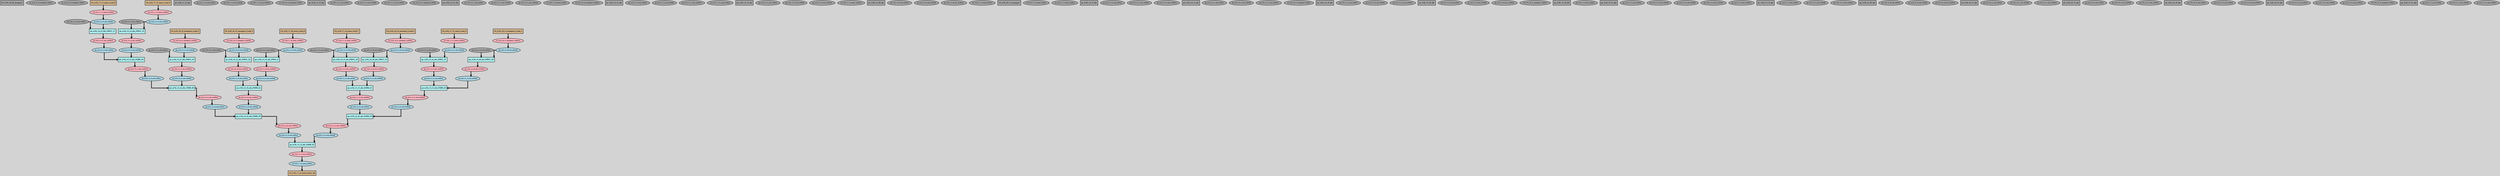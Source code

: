 digraph {
graph [bgcolor=lightgray];
 node [style=filled, fontname="times-bold", penwidth=2];
 edge [penwidth=4]; 
 splines=ortho;
LS_w32_c0_r0_memport [shape="rectangle" width=0.5 fontsize=12 fillcolor="#A9A9A9" pos="0,0!"]
LS_w32_c0_r0_memport_inPinA [shape="oval" width=0.1 fontsize=10 fillcolor="#A9A9A9" pos="-1.3,1.3!"]
LS_w32_c0_r3_memport_inPinA [shape="oval" width=0.1 fontsize=10 fillcolor="#A9A9A9" pos="-1.3,19.3!"]
pe_w32_c1_r3_alu_FADD_25 [shape="rectangle" width=0.5 fontsize=12 fillcolor="#AFEEEE" pos="6,18!"]
pe_w32_c1_r3_alu_inPinA [shape="oval" width=0.1 fontsize=10 fillcolor="#ADD8E6" pos="4.7,19.3!"]
pe_w32_c1_r3_alu_inPinB [shape="oval" width=0.1 fontsize=10 fillcolor="#ADD8E6" pos="7.3,19.3!"]
pe_w32_c1_r3_alu_outPinA [shape="oval" width=0.1 fontsize=10 fillcolor="#FFB6C1" pos="6,16!"]
LS_w32_c0_r3_memport_outPinA [shape="oval" width=0.1 fontsize=10 fillcolor="#FFB6C1" pos="0,16!"]
LS_w32_c0_r4_memport_Load_5 [shape="rectangle" width=0.5 fontsize=12 fillcolor="#D2B48C" pos="0,24!"]
pe_w32_c1_r4_alu [shape="rectangle" width=0.5 fontsize=12 fillcolor="#A9A9A9" pos="6,24!"]
pe_w32_c1_r4_alu_inPinA [shape="oval" width=0.1 fontsize=10 fillcolor="#A9A9A9" pos="4.7,25.3!"]
pe_w32_c1_r4_alu_inPinB [shape="oval" width=0.1 fontsize=10 fillcolor="#A9A9A9" pos="7.3,25.3!"]
pe_w32_c1_r4_alu_outPinA [shape="oval" width=0.1 fontsize=10 fillcolor="#A9A9A9" pos="6,22!"]
LS_w32_c0_r4_memport_inPinA [shape="oval" width=0.1 fontsize=10 fillcolor="#A9A9A9" pos="-1.3,25.3!"]
LS_w32_c0_r4_memport_outPinA [shape="oval" width=0.1 fontsize=10 fillcolor="#FFB6C1" pos="0,22!"]
pe_w32_c1_r5_alu [shape="rectangle" width=0.5 fontsize=12 fillcolor="#A9A9A9" pos="6,30!"]
pe_w32_c1_r5_alu_inPinA [shape="oval" width=0.1 fontsize=10 fillcolor="#A9A9A9" pos="4.7,31.3!"]
pe_w32_c1_r5_alu_inPinB [shape="oval" width=0.1 fontsize=10 fillcolor="#A9A9A9" pos="7.3,31.3!"]
pe_w32_c1_r5_alu_outPinA [shape="oval" width=0.1 fontsize=10 fillcolor="#A9A9A9" pos="6,28!"]
LS_w32_c0_r5_memport_Load_3 [shape="rectangle" width=0.5 fontsize=12 fillcolor="#D2B48C" pos="0,30!"]
pe_w32_c2_r0_alu_FMUL_13 [shape="rectangle" width=0.5 fontsize=12 fillcolor="#AFEEEE" pos="12,0!"]
pe_w32_c2_r0_alu_inPinA [shape="oval" width=0.1 fontsize=10 fillcolor="#A9A9A9" pos="10.7,1.3!"]
LS_w32_c0_r5_memport_inPinA [shape="oval" width=0.1 fontsize=10 fillcolor="#A9A9A9" pos="-1.3,31.3!"]
pe_w32_c2_r0_alu_inPinB [shape="oval" width=0.1 fontsize=10 fillcolor="#ADD8E6" pos="13.3,1.3!"]
pe_w32_c2_r0_alu_outPinA [shape="oval" width=0.1 fontsize=10 fillcolor="#FFB6C1" pos="12,-2!"]
LS_w32_c0_r5_memport_outPinA [shape="oval" width=0.1 fontsize=10 fillcolor="#FFB6C1" pos="0,28!"]
pe_w32_c2_r1_alu [shape="rectangle" width=0.5 fontsize=12 fillcolor="#A9A9A9" pos="12,6!"]
pe_w32_c2_r1_alu_inPinA [shape="oval" width=0.1 fontsize=10 fillcolor="#A9A9A9" pos="10.7,7.3!"]
pe_w32_c2_r1_alu_inPinB [shape="oval" width=0.1 fontsize=10 fillcolor="#A9A9A9" pos="13.3,7.3!"]
pe_w32_c2_r1_alu_outPinA [shape="oval" width=0.1 fontsize=10 fillcolor="#A9A9A9" pos="12,4!"]
LS_w32_c7_r0_mem_Load_0 [shape="rectangle" width=0.5 fontsize=12 fillcolor="#D2B48C" pos="42,0!"]
LS_w32_c7_r0_mem_inPinA [shape="oval" width=0.1 fontsize=10 fillcolor="#A9A9A9" pos="40.7,1.3!"]
pe_w32_c2_r2_alu_FADD_19 [shape="rectangle" width=0.5 fontsize=12 fillcolor="#AFEEEE" pos="12,12!"]
pe_w32_c2_r2_alu_inPinA [shape="oval" width=0.1 fontsize=10 fillcolor="#ADD8E6" pos="10.7,13.3!"]
pe_w32_c2_r2_alu_inPinB [shape="oval" width=0.1 fontsize=10 fillcolor="#ADD8E6" pos="13.3,13.3!"]
pe_w32_c2_r2_alu_outPinA [shape="oval" width=0.1 fontsize=10 fillcolor="#FFB6C1" pos="12,10!"]
LS_w32_c0_r0_memport_outPinA [shape="oval" width=0.1 fontsize=10 fillcolor="#A9A9A9" pos="0,-2!"]
LS_w32_c7_r0_mem_outPinA [shape="oval" width=0.1 fontsize=10 fillcolor="#FFB6C1" pos="42,-2!"]
LS_w32_c7_r1_mem_Load_2 [shape="rectangle" width=0.5 fontsize=12 fillcolor="#D2B48C" pos="42,6!"]
pe_w32_c2_r3_alu [shape="rectangle" width=0.5 fontsize=12 fillcolor="#A9A9A9" pos="12,18!"]
pe_w32_c2_r3_alu_inPinA [shape="oval" width=0.1 fontsize=10 fillcolor="#A9A9A9" pos="10.7,19.3!"]
pe_w32_c2_r3_alu_inPinB [shape="oval" width=0.1 fontsize=10 fillcolor="#A9A9A9" pos="13.3,19.3!"]
pe_w32_c2_r3_alu_outPinA [shape="oval" width=0.1 fontsize=10 fillcolor="#A9A9A9" pos="12,16!"]
LS_w32_c7_r1_mem_inPinA [shape="oval" width=0.1 fontsize=10 fillcolor="#A9A9A9" pos="40.7,7.3!"]
LS_w32_c7_r1_mem_outPinA [shape="oval" width=0.1 fontsize=10 fillcolor="#FFB6C1" pos="42,4!"]
pe_w32_c2_r4_alu_FADD_18 [shape="rectangle" width=0.5 fontsize=12 fillcolor="#AFEEEE" pos="12,24!"]
pe_w32_c2_r4_alu_inPinA [shape="oval" width=0.1 fontsize=10 fillcolor="#ADD8E6" pos="10.7,25.3!"]
pe_w32_c2_r4_alu_inPinB [shape="oval" width=0.1 fontsize=10 fillcolor="#ADD8E6" pos="13.3,25.3!"]
pe_w32_c2_r4_alu_outPinA [shape="oval" width=0.1 fontsize=10 fillcolor="#FFB6C1" pos="12,22!"]
LS_w32_c7_r2_mem_Store_26 [shape="rectangle" width=0.5 fontsize=12 fillcolor="#D2B48C" pos="42,12!"]
pe_w32_c2_r5_alu [shape="rectangle" width=0.5 fontsize=12 fillcolor="#A9A9A9" pos="12,30!"]
pe_w32_c2_r5_alu_inPinA [shape="oval" width=0.1 fontsize=10 fillcolor="#A9A9A9" pos="10.7,31.3!"]
LS_w32_c7_r2_mem_inPinA [shape="oval" width=0.1 fontsize=10 fillcolor="#ADD8E6" pos="40.7,13.3!"]
pe_w32_c2_r5_alu_inPinB [shape="oval" width=0.1 fontsize=10 fillcolor="#A9A9A9" pos="13.3,31.3!"]
pe_w32_c2_r5_alu_outPinA [shape="oval" width=0.1 fontsize=10 fillcolor="#A9A9A9" pos="12,28!"]
LS_w32_c7_r2_mem_outPinA [shape="oval" width=0.1 fontsize=10 fillcolor="#A9A9A9" pos="42,10!"]
pe_w32_c3_r0_alu [shape="rectangle" width=0.5 fontsize=12 fillcolor="#A9A9A9" pos="18,0!"]
pe_w32_c3_r0_alu_inPinA [shape="oval" width=0.1 fontsize=10 fillcolor="#A9A9A9" pos="16.7,1.3!"]
pe_w32_c3_r0_alu_inPinB [shape="oval" width=0.1 fontsize=10 fillcolor="#A9A9A9" pos="19.3,1.3!"]
pe_w32_c3_r0_alu_outPinA [shape="oval" width=0.1 fontsize=10 fillcolor="#A9A9A9" pos="18,-2!"]
LS_w32_c7_r3_mem_Load_8 [shape="rectangle" width=0.5 fontsize=12 fillcolor="#D2B48C" pos="42,18!"]
LS_w32_c7_r3_mem_inPinA [shape="oval" width=0.1 fontsize=10 fillcolor="#A9A9A9" pos="40.7,19.3!"]
pe_w32_c3_r1_alu_FADD_23 [shape="rectangle" width=0.5 fontsize=12 fillcolor="#AFEEEE" pos="18,6!"]
pe_w32_c3_r1_alu_inPinA [shape="oval" width=0.1 fontsize=10 fillcolor="#ADD8E6" pos="16.7,7.3!"]
pe_w32_c3_r1_alu_inPinB [shape="oval" width=0.1 fontsize=10 fillcolor="#ADD8E6" pos="19.3,7.3!"]
pe_w32_c3_r1_alu_outPinA [shape="oval" width=0.1 fontsize=10 fillcolor="#FFB6C1" pos="18,4!"]
LS_w32_c7_r3_mem_outPinA [shape="oval" width=0.1 fontsize=10 fillcolor="#FFB6C1" pos="42,16!"]
LS_w32_c0_r1_memport [shape="rectangle" width=0.5 fontsize=12 fillcolor="#A9A9A9" pos="0,6!"]
LS_w32_c7_r4_mem_Load_7 [shape="rectangle" width=0.5 fontsize=12 fillcolor="#D2B48C" pos="42,24!"]
pe_w32_c3_r2_alu_FMUL_11 [shape="rectangle" width=0.5 fontsize=12 fillcolor="#AFEEEE" pos="18,12!"]
pe_w32_c3_r2_alu_inPinA [shape="oval" width=0.1 fontsize=10 fillcolor="#A9A9A9" pos="16.7,13.3!"]
pe_w32_c3_r2_alu_inPinB [shape="oval" width=0.1 fontsize=10 fillcolor="#ADD8E6" pos="19.3,13.3!"]
pe_w32_c3_r2_alu_outPinA [shape="oval" width=0.1 fontsize=10 fillcolor="#FFB6C1" pos="18,10!"]
LS_w32_c7_r4_mem_inPinA [shape="oval" width=0.1 fontsize=10 fillcolor="#A9A9A9" pos="40.7,25.3!"]
LS_w32_c7_r4_mem_outPinA [shape="oval" width=0.1 fontsize=10 fillcolor="#FFB6C1" pos="42,22!"]
pe_w32_c3_r3_alu_FMUL_9 [shape="rectangle" width=0.5 fontsize=12 fillcolor="#AFEEEE" pos="18,18!"]
pe_w32_c3_r3_alu_inPinA [shape="oval" width=0.1 fontsize=10 fillcolor="#A9A9A9" pos="16.7,19.3!"]
pe_w32_c3_r3_alu_inPinB [shape="oval" width=0.1 fontsize=10 fillcolor="#ADD8E6" pos="19.3,19.3!"]
pe_w32_c3_r3_alu_outPinA [shape="oval" width=0.1 fontsize=10 fillcolor="#FFB6C1" pos="18,16!"]
LS_w32_c7_r5_mem_Load_6 [shape="rectangle" width=0.5 fontsize=12 fillcolor="#D2B48C" pos="42,30!"]
pe_w32_c3_r4_alu_FADD_22 [shape="rectangle" width=0.5 fontsize=12 fillcolor="#AFEEEE" pos="18,24!"]
pe_w32_c3_r4_alu_inPinA [shape="oval" width=0.1 fontsize=10 fillcolor="#ADD8E6" pos="16.7,25.3!"]
LS_w32_c7_r5_mem_inPinA [shape="oval" width=0.1 fontsize=10 fillcolor="#A9A9A9" pos="40.7,31.3!"]
pe_w32_c3_r4_alu_inPinB [shape="oval" width=0.1 fontsize=10 fillcolor="#ADD8E6" pos="19.3,25.3!"]
pe_w32_c3_r4_alu_outPinA [shape="oval" width=0.1 fontsize=10 fillcolor="#FFB6C1" pos="18,22!"]
LS_w32_c7_r5_mem_outPinA [shape="oval" width=0.1 fontsize=10 fillcolor="#FFB6C1" pos="42,28!"]
pe_w32_c3_r5_alu [shape="rectangle" width=0.5 fontsize=12 fillcolor="#A9A9A9" pos="18,30!"]
pe_w32_c3_r5_alu_inPinA [shape="oval" width=0.1 fontsize=10 fillcolor="#A9A9A9" pos="16.7,31.3!"]
pe_w32_c3_r5_alu_inPinB [shape="oval" width=0.1 fontsize=10 fillcolor="#A9A9A9" pos="19.3,31.3!"]
pe_w32_c3_r5_alu_outPinA [shape="oval" width=0.1 fontsize=10 fillcolor="#A9A9A9" pos="18,28!"]
pe_w32_c4_r0_alu_FMUL_10 [shape="rectangle" width=0.5 fontsize=12 fillcolor="#AFEEEE" pos="24,0!"]
pe_w32_c4_r0_alu_inPinA [shape="oval" width=0.1 fontsize=10 fillcolor="#A9A9A9" pos="22.7,1.3!"]
pe_w32_c4_r0_alu_inPinB [shape="oval" width=0.1 fontsize=10 fillcolor="#ADD8E6" pos="25.3,1.3!"]
pe_w32_c4_r0_alu_outPinA [shape="oval" width=0.1 fontsize=10 fillcolor="#FFB6C1" pos="24,-2!"]
pe_w32_c4_r1_alu [shape="rectangle" width=0.5 fontsize=12 fillcolor="#A9A9A9" pos="24,6!"]
pe_w32_c4_r1_alu_inPinA [shape="oval" width=0.1 fontsize=10 fillcolor="#A9A9A9" pos="22.7,7.3!"]
pe_w32_c4_r1_alu_inPinB [shape="oval" width=0.1 fontsize=10 fillcolor="#A9A9A9" pos="25.3,7.3!"]
pe_w32_c4_r1_alu_outPinA [shape="oval" width=0.1 fontsize=10 fillcolor="#A9A9A9" pos="24,4!"]
LS_w32_c0_r1_memport_inPinA [shape="oval" width=0.1 fontsize=10 fillcolor="#A9A9A9" pos="-1.3,7.3!"]
pe_w32_c4_r2_alu_FADD_20 [shape="rectangle" width=0.5 fontsize=12 fillcolor="#AFEEEE" pos="24,12!"]
pe_w32_c4_r2_alu_inPinA [shape="oval" width=0.1 fontsize=10 fillcolor="#ADD8E6" pos="22.7,13.3!"]
pe_w32_c4_r2_alu_inPinB [shape="oval" width=0.1 fontsize=10 fillcolor="#ADD8E6" pos="25.3,13.3!"]
pe_w32_c4_r2_alu_outPinA [shape="oval" width=0.1 fontsize=10 fillcolor="#FFB6C1" pos="24,10!"]
pe_w32_c4_r3_alu_FADD_24 [shape="rectangle" width=0.5 fontsize=12 fillcolor="#AFEEEE" pos="24,18!"]
pe_w32_c4_r3_alu_inPinA [shape="oval" width=0.1 fontsize=10 fillcolor="#ADD8E6" pos="22.7,19.3!"]
pe_w32_c4_r3_alu_inPinB [shape="oval" width=0.1 fontsize=10 fillcolor="#ADD8E6" pos="25.3,19.3!"]
pe_w32_c4_r3_alu_outPinA [shape="oval" width=0.1 fontsize=10 fillcolor="#FFB6C1" pos="24,16!"]
pe_w32_c4_r4_alu [shape="rectangle" width=0.5 fontsize=12 fillcolor="#A9A9A9" pos="24,24!"]
pe_w32_c4_r4_alu_inPinA [shape="oval" width=0.1 fontsize=10 fillcolor="#A9A9A9" pos="22.7,25.3!"]
pe_w32_c4_r4_alu_inPinB [shape="oval" width=0.1 fontsize=10 fillcolor="#A9A9A9" pos="25.3,25.3!"]
pe_w32_c4_r4_alu_outPinA [shape="oval" width=0.1 fontsize=10 fillcolor="#A9A9A9" pos="24,22!"]
pe_w32_c4_r5_alu_FMUL_17 [shape="rectangle" width=0.5 fontsize=12 fillcolor="#AFEEEE" pos="24,30!"]
pe_w32_c4_r5_alu_inPinA [shape="oval" width=0.1 fontsize=10 fillcolor="#A9A9A9" pos="22.7,31.3!"]
pe_w32_c4_r5_alu_inPinB [shape="oval" width=0.1 fontsize=10 fillcolor="#ADD8E6" pos="25.3,31.3!"]
pe_w32_c4_r5_alu_outPinA [shape="oval" width=0.1 fontsize=10 fillcolor="#FFB6C1" pos="24,28!"]
pe_w32_c5_r0_alu [shape="rectangle" width=0.5 fontsize=12 fillcolor="#A9A9A9" pos="30,0!"]
pe_w32_c5_r0_alu_inPinA [shape="oval" width=0.1 fontsize=10 fillcolor="#A9A9A9" pos="28.7,1.3!"]
pe_w32_c5_r0_alu_inPinB [shape="oval" width=0.1 fontsize=10 fillcolor="#A9A9A9" pos="31.3,1.3!"]
pe_w32_c5_r0_alu_outPinA [shape="oval" width=0.1 fontsize=10 fillcolor="#A9A9A9" pos="30,-2!"]
LS_w32_c0_r1_memport_outPinA [shape="oval" width=0.1 fontsize=10 fillcolor="#A9A9A9" pos="0,4!"]
pe_w32_c1_r0_alu [shape="rectangle" width=0.5 fontsize=12 fillcolor="#A9A9A9" pos="6,0!"]
pe_w32_c5_r1_alu_FMUL_14 [shape="rectangle" width=0.5 fontsize=12 fillcolor="#AFEEEE" pos="30,6!"]
pe_w32_c5_r1_alu_inPinA [shape="oval" width=0.1 fontsize=10 fillcolor="#A9A9A9" pos="28.7,7.3!"]
pe_w32_c5_r1_alu_inPinB [shape="oval" width=0.1 fontsize=10 fillcolor="#ADD8E6" pos="31.3,7.3!"]
pe_w32_c5_r1_alu_outPinA [shape="oval" width=0.1 fontsize=10 fillcolor="#FFB6C1" pos="30,4!"]
pe_w32_c1_r0_alu_inPinA [shape="oval" width=0.1 fontsize=10 fillcolor="#A9A9A9" pos="4.7,1.3!"]
pe_w32_c5_r2_alu [shape="rectangle" width=0.5 fontsize=12 fillcolor="#A9A9A9" pos="30,12!"]
pe_w32_c5_r2_alu_inPinA [shape="oval" width=0.1 fontsize=10 fillcolor="#A9A9A9" pos="28.7,13.3!"]
pe_w32_c1_r0_alu_inPinB [shape="oval" width=0.1 fontsize=10 fillcolor="#A9A9A9" pos="7.3,1.3!"]
pe_w32_c5_r2_alu_inPinB [shape="oval" width=0.1 fontsize=10 fillcolor="#A9A9A9" pos="31.3,13.3!"]
pe_w32_c5_r2_alu_outPinA [shape="oval" width=0.1 fontsize=10 fillcolor="#A9A9A9" pos="30,10!"]
pe_w32_c1_r0_alu_outPinA [shape="oval" width=0.1 fontsize=10 fillcolor="#A9A9A9" pos="6,-2!"]
pe_w32_c5_r3_alu [shape="rectangle" width=0.5 fontsize=12 fillcolor="#A9A9A9" pos="30,18!"]
pe_w32_c5_r3_alu_inPinA [shape="oval" width=0.1 fontsize=10 fillcolor="#A9A9A9" pos="28.7,19.3!"]
pe_w32_c5_r3_alu_inPinB [shape="oval" width=0.1 fontsize=10 fillcolor="#A9A9A9" pos="31.3,19.3!"]
pe_w32_c5_r3_alu_outPinA [shape="oval" width=0.1 fontsize=10 fillcolor="#A9A9A9" pos="30,16!"]
pe_w32_c5_r4_alu_FMUL_15 [shape="rectangle" width=0.5 fontsize=12 fillcolor="#AFEEEE" pos="30,24!"]
pe_w32_c5_r4_alu_inPinA [shape="oval" width=0.1 fontsize=10 fillcolor="#A9A9A9" pos="28.7,25.3!"]
pe_w32_c5_r4_alu_inPinB [shape="oval" width=0.1 fontsize=10 fillcolor="#ADD8E6" pos="31.3,25.3!"]
pe_w32_c5_r4_alu_outPinA [shape="oval" width=0.1 fontsize=10 fillcolor="#FFB6C1" pos="30,22!"]
pe_w32_c5_r5_alu_FMUL_16 [shape="rectangle" width=0.5 fontsize=12 fillcolor="#AFEEEE" pos="30,30!"]
pe_w32_c5_r5_alu_inPinA [shape="oval" width=0.1 fontsize=10 fillcolor="#A9A9A9" pos="28.7,31.3!"]
pe_w32_c5_r5_alu_inPinB [shape="oval" width=0.1 fontsize=10 fillcolor="#ADD8E6" pos="31.3,31.3!"]
pe_w32_c5_r5_alu_outPinA [shape="oval" width=0.1 fontsize=10 fillcolor="#FFB6C1" pos="30,28!"]
pe_w32_c6_r0_alu [shape="rectangle" width=0.5 fontsize=12 fillcolor="#A9A9A9" pos="36,0!"]
pe_w32_c6_r0_alu_inPinA [shape="oval" width=0.1 fontsize=10 fillcolor="#A9A9A9" pos="34.7,1.3!"]
pe_w32_c6_r0_alu_inPinB [shape="oval" width=0.1 fontsize=10 fillcolor="#A9A9A9" pos="37.3,1.3!"]
pe_w32_c6_r0_alu_outPinA [shape="oval" width=0.1 fontsize=10 fillcolor="#A9A9A9" pos="36,-2!"]
LS_w32_c0_r2_memport_Load_4 [shape="rectangle" width=0.5 fontsize=12 fillcolor="#D2B48C" pos="0,12!"]
pe_w32_c6_r1_alu [shape="rectangle" width=0.5 fontsize=12 fillcolor="#A9A9A9" pos="36,6!"]
pe_w32_c6_r1_alu_inPinA [shape="oval" width=0.1 fontsize=10 fillcolor="#A9A9A9" pos="34.7,7.3!"]
pe_w32_c6_r1_alu_inPinB [shape="oval" width=0.1 fontsize=10 fillcolor="#A9A9A9" pos="37.3,7.3!"]
pe_w32_c6_r1_alu_outPinA [shape="oval" width=0.1 fontsize=10 fillcolor="#A9A9A9" pos="36,4!"]
pe_w32_c6_r2_alu_FMUL_12 [shape="rectangle" width=0.5 fontsize=12 fillcolor="#AFEEEE" pos="36,12!"]
pe_w32_c6_r2_alu_inPinA [shape="oval" width=0.1 fontsize=10 fillcolor="#A9A9A9" pos="34.7,13.3!"]
pe_w32_c6_r2_alu_inPinB [shape="oval" width=0.1 fontsize=10 fillcolor="#ADD8E6" pos="37.3,13.3!"]
pe_w32_c6_r2_alu_outPinA [shape="oval" width=0.1 fontsize=10 fillcolor="#FFB6C1" pos="36,10!"]
pe_w32_c6_r3_alu [shape="rectangle" width=0.5 fontsize=12 fillcolor="#A9A9A9" pos="36,18!"]
pe_w32_c6_r3_alu_inPinA [shape="oval" width=0.1 fontsize=10 fillcolor="#A9A9A9" pos="34.7,19.3!"]
pe_w32_c6_r3_alu_inPinB [shape="oval" width=0.1 fontsize=10 fillcolor="#A9A9A9" pos="37.3,19.3!"]
pe_w32_c6_r3_alu_outPinA [shape="oval" width=0.1 fontsize=10 fillcolor="#A9A9A9" pos="36,16!"]
pe_w32_c6_r4_alu [shape="rectangle" width=0.5 fontsize=12 fillcolor="#A9A9A9" pos="36,24!"]
pe_w32_c6_r4_alu_inPinA [shape="oval" width=0.1 fontsize=10 fillcolor="#A9A9A9" pos="34.7,25.3!"]
pe_w32_c6_r4_alu_inPinB [shape="oval" width=0.1 fontsize=10 fillcolor="#A9A9A9" pos="37.3,25.3!"]
pe_w32_c6_r4_alu_outPinA [shape="oval" width=0.1 fontsize=10 fillcolor="#A9A9A9" pos="36,22!"]
pe_w32_c1_r1_alu_FADD_21 [shape="rectangle" width=0.5 fontsize=12 fillcolor="#AFEEEE" pos="6,6!"]
pe_w32_c6_r5_alu [shape="rectangle" width=0.5 fontsize=12 fillcolor="#A9A9A9" pos="36,30!"]
pe_w32_c6_r5_alu_inPinA [shape="oval" width=0.1 fontsize=10 fillcolor="#A9A9A9" pos="34.7,31.3!"]
pe_w32_c6_r5_alu_inPinB [shape="oval" width=0.1 fontsize=10 fillcolor="#A9A9A9" pos="37.3,31.3!"]
pe_w32_c6_r5_alu_outPinA [shape="oval" width=0.1 fontsize=10 fillcolor="#A9A9A9" pos="36,28!"]
pe_w32_c1_r1_alu_inPinA [shape="oval" width=0.1 fontsize=10 fillcolor="#ADD8E6" pos="4.7,7.3!"]
LS_w32_c0_r2_memport_inPinA [shape="oval" width=0.1 fontsize=10 fillcolor="#A9A9A9" pos="-1.3,13.3!"]
pe_w32_c1_r1_alu_inPinB [shape="oval" width=0.1 fontsize=10 fillcolor="#ADD8E6" pos="7.3,7.3!"]
pe_w32_c1_r1_alu_outPinA [shape="oval" width=0.1 fontsize=10 fillcolor="#FFB6C1" pos="6,4!"]
LS_w32_c0_r2_memport_outPinA [shape="oval" width=0.1 fontsize=10 fillcolor="#FFB6C1" pos="0,10!"]
pe_w32_c1_r2_alu [shape="rectangle" width=0.5 fontsize=12 fillcolor="#A9A9A9" pos="6,12!"]
pe_w32_c1_r2_alu_inPinA [shape="oval" width=0.1 fontsize=10 fillcolor="#A9A9A9" pos="4.7,13.3!"]
pe_w32_c1_r2_alu_inPinB [shape="oval" width=0.1 fontsize=10 fillcolor="#A9A9A9" pos="7.3,13.3!"]
pe_w32_c1_r2_alu_outPinA [shape="oval" width=0.1 fontsize=10 fillcolor="#A9A9A9" pos="6,10!"]
LS_w32_c0_r3_memport_Load_1 [shape="rectangle" width=0.5 fontsize=12 fillcolor="#D2B48C" pos="0,18!"]
pe_w32_c2_r4_alu_FADD_18 -> pe_w32_c2_r4_alu_outPinA
pe_w32_c2_r4_alu_inPinA -> pe_w32_c2_r4_alu_FADD_18
pe_w32_c2_r4_alu_inPinB -> pe_w32_c2_r4_alu_FADD_18
pe_w32_c2_r4_alu_outPinA -> pe_w32_c1_r3_alu_inPinA
pe_w32_c2_r2_alu_FADD_19 -> pe_w32_c2_r2_alu_outPinA
pe_w32_c2_r2_alu_inPinA -> pe_w32_c2_r2_alu_FADD_19
pe_w32_c2_r2_alu_inPinB -> pe_w32_c2_r2_alu_FADD_19
pe_w32_c2_r2_alu_outPinA -> pe_w32_c1_r3_alu_inPinB
pe_w32_c4_r2_alu_FADD_20 -> pe_w32_c4_r2_alu_outPinA
pe_w32_c4_r2_alu_inPinA -> pe_w32_c4_r2_alu_FADD_20
pe_w32_c4_r2_alu_inPinB -> pe_w32_c4_r2_alu_FADD_20
pe_w32_c4_r2_alu_outPinA -> pe_w32_c2_r4_alu_inPinA
pe_w32_c1_r1_alu_FADD_21 -> pe_w32_c1_r1_alu_outPinA
pe_w32_c1_r1_alu_inPinA -> pe_w32_c1_r1_alu_FADD_21
pe_w32_c1_r1_alu_inPinB -> pe_w32_c1_r1_alu_FADD_21
pe_w32_c1_r1_alu_outPinA -> pe_w32_c2_r2_alu_inPinA
pe_w32_c3_r4_alu_FADD_22 -> pe_w32_c3_r4_alu_outPinA
pe_w32_c3_r4_alu_inPinA -> pe_w32_c3_r4_alu_FADD_22
pe_w32_c3_r4_alu_inPinB -> pe_w32_c3_r4_alu_FADD_22
pe_w32_c3_r4_alu_outPinA -> pe_w32_c2_r4_alu_inPinB
pe_w32_c3_r1_alu_FADD_23 -> pe_w32_c3_r1_alu_outPinA
pe_w32_c3_r1_alu_inPinA -> pe_w32_c3_r1_alu_FADD_23
pe_w32_c3_r1_alu_inPinB -> pe_w32_c3_r1_alu_FADD_23
pe_w32_c3_r1_alu_outPinA -> pe_w32_c2_r2_alu_inPinB
pe_w32_c4_r3_alu_FADD_24 -> pe_w32_c4_r3_alu_outPinA
pe_w32_c4_r3_alu_inPinA -> pe_w32_c4_r3_alu_FADD_24
pe_w32_c4_r3_alu_inPinB -> pe_w32_c4_r3_alu_FADD_24
pe_w32_c4_r3_alu_outPinA -> pe_w32_c4_r2_alu_inPinA
pe_w32_c1_r3_alu_FADD_25 -> pe_w32_c1_r3_alu_outPinA
pe_w32_c1_r3_alu_inPinA -> pe_w32_c1_r3_alu_FADD_25
pe_w32_c1_r3_alu_inPinB -> pe_w32_c1_r3_alu_FADD_25
pe_w32_c1_r3_alu_outPinA -> LS_w32_c7_r2_mem_inPinA
LS_w32_c7_r2_mem_inPinA -> LS_w32_c7_r2_mem_Store_26
pe_w32_c4_r0_alu_FMUL_10 -> pe_w32_c4_r0_alu_outPinA
pe_w32_c4_r0_alu_inPinA -> pe_w32_c4_r0_alu_FMUL_10
pe_w32_c4_r0_alu_inPinB -> pe_w32_c4_r0_alu_FMUL_10
pe_w32_c4_r0_alu_outPinA -> pe_w32_c3_r1_alu_inPinB
pe_w32_c3_r2_alu_FMUL_11 -> pe_w32_c3_r2_alu_outPinA
pe_w32_c3_r2_alu_inPinA -> pe_w32_c3_r2_alu_FMUL_11
pe_w32_c3_r2_alu_inPinB -> pe_w32_c3_r2_alu_FMUL_11
pe_w32_c3_r2_alu_outPinA -> pe_w32_c3_r1_alu_inPinA
pe_w32_c6_r2_alu_FMUL_12 -> pe_w32_c6_r2_alu_outPinA
pe_w32_c6_r2_alu_inPinA -> pe_w32_c6_r2_alu_FMUL_12
pe_w32_c6_r2_alu_inPinB -> pe_w32_c6_r2_alu_FMUL_12
pe_w32_c6_r2_alu_outPinA -> pe_w32_c3_r4_alu_inPinA
pe_w32_c2_r0_alu_FMUL_13 -> pe_w32_c2_r0_alu_outPinA
pe_w32_c2_r0_alu_inPinA -> pe_w32_c2_r0_alu_FMUL_13
pe_w32_c2_r0_alu_inPinB -> pe_w32_c2_r0_alu_FMUL_13
pe_w32_c2_r0_alu_outPinA -> pe_w32_c1_r1_alu_inPinB
pe_w32_c5_r1_alu_FMUL_14 -> pe_w32_c5_r1_alu_outPinA
pe_w32_c5_r1_alu_inPinA -> pe_w32_c5_r1_alu_FMUL_14
pe_w32_c5_r1_alu_inPinB -> pe_w32_c5_r1_alu_FMUL_14
pe_w32_c5_r1_alu_outPinA -> pe_w32_c4_r2_alu_inPinB
pe_w32_c5_r4_alu_FMUL_15 -> pe_w32_c5_r4_alu_outPinA
pe_w32_c5_r4_alu_inPinA -> pe_w32_c5_r4_alu_FMUL_15
pe_w32_c5_r4_alu_inPinB -> pe_w32_c5_r4_alu_FMUL_15
pe_w32_c5_r4_alu_outPinA -> pe_w32_c4_r3_alu_inPinB
pe_w32_c5_r5_alu_FMUL_16 -> pe_w32_c5_r5_alu_outPinA
pe_w32_c5_r5_alu_inPinA -> pe_w32_c5_r5_alu_FMUL_16
pe_w32_c5_r5_alu_inPinB -> pe_w32_c5_r5_alu_FMUL_16
pe_w32_c5_r5_alu_outPinA -> pe_w32_c1_r1_alu_inPinA
pe_w32_c4_r5_alu_FMUL_17 -> pe_w32_c4_r5_alu_outPinA
pe_w32_c4_r5_alu_inPinA -> pe_w32_c4_r5_alu_FMUL_17
pe_w32_c4_r5_alu_inPinB -> pe_w32_c4_r5_alu_FMUL_17
pe_w32_c4_r5_alu_outPinA -> pe_w32_c4_r3_alu_inPinA
pe_w32_c3_r3_alu_FMUL_9 -> pe_w32_c3_r3_alu_outPinA
pe_w32_c3_r3_alu_inPinA -> pe_w32_c3_r3_alu_FMUL_9
pe_w32_c3_r3_alu_inPinB -> pe_w32_c3_r3_alu_FMUL_9
pe_w32_c3_r3_alu_outPinA -> pe_w32_c3_r4_alu_inPinB
LS_w32_c7_r0_mem_Load_0 -> LS_w32_c7_r0_mem_outPinA
LS_w32_c7_r0_mem_outPinA -> pe_w32_c3_r3_alu_inPinB
LS_w32_c0_r3_memport_Load_1 -> LS_w32_c0_r3_memport_outPinA
LS_w32_c0_r3_memport_outPinA -> pe_w32_c4_r0_alu_inPinB
LS_w32_c7_r1_mem_Load_2 -> LS_w32_c7_r1_mem_outPinA
LS_w32_c7_r1_mem_outPinA -> pe_w32_c3_r2_alu_inPinB
LS_w32_c0_r5_memport_Load_3 -> LS_w32_c0_r5_memport_outPinA
LS_w32_c0_r5_memport_outPinA -> pe_w32_c6_r2_alu_inPinB
LS_w32_c0_r2_memport_Load_4 -> LS_w32_c0_r2_memport_outPinA
LS_w32_c0_r2_memport_outPinA -> pe_w32_c2_r0_alu_inPinB
LS_w32_c0_r4_memport_Load_5 -> LS_w32_c0_r4_memport_outPinA
LS_w32_c0_r4_memport_outPinA -> pe_w32_c5_r1_alu_inPinB
LS_w32_c7_r5_mem_Load_6 -> LS_w32_c7_r5_mem_outPinA
LS_w32_c7_r5_mem_outPinA -> pe_w32_c5_r4_alu_inPinB
LS_w32_c7_r4_mem_Load_7 -> LS_w32_c7_r4_mem_outPinA
LS_w32_c7_r4_mem_outPinA -> pe_w32_c5_r5_alu_inPinB
LS_w32_c7_r3_mem_Load_8 -> LS_w32_c7_r3_mem_outPinA
LS_w32_c7_r3_mem_outPinA -> pe_w32_c4_r5_alu_inPinB
}
